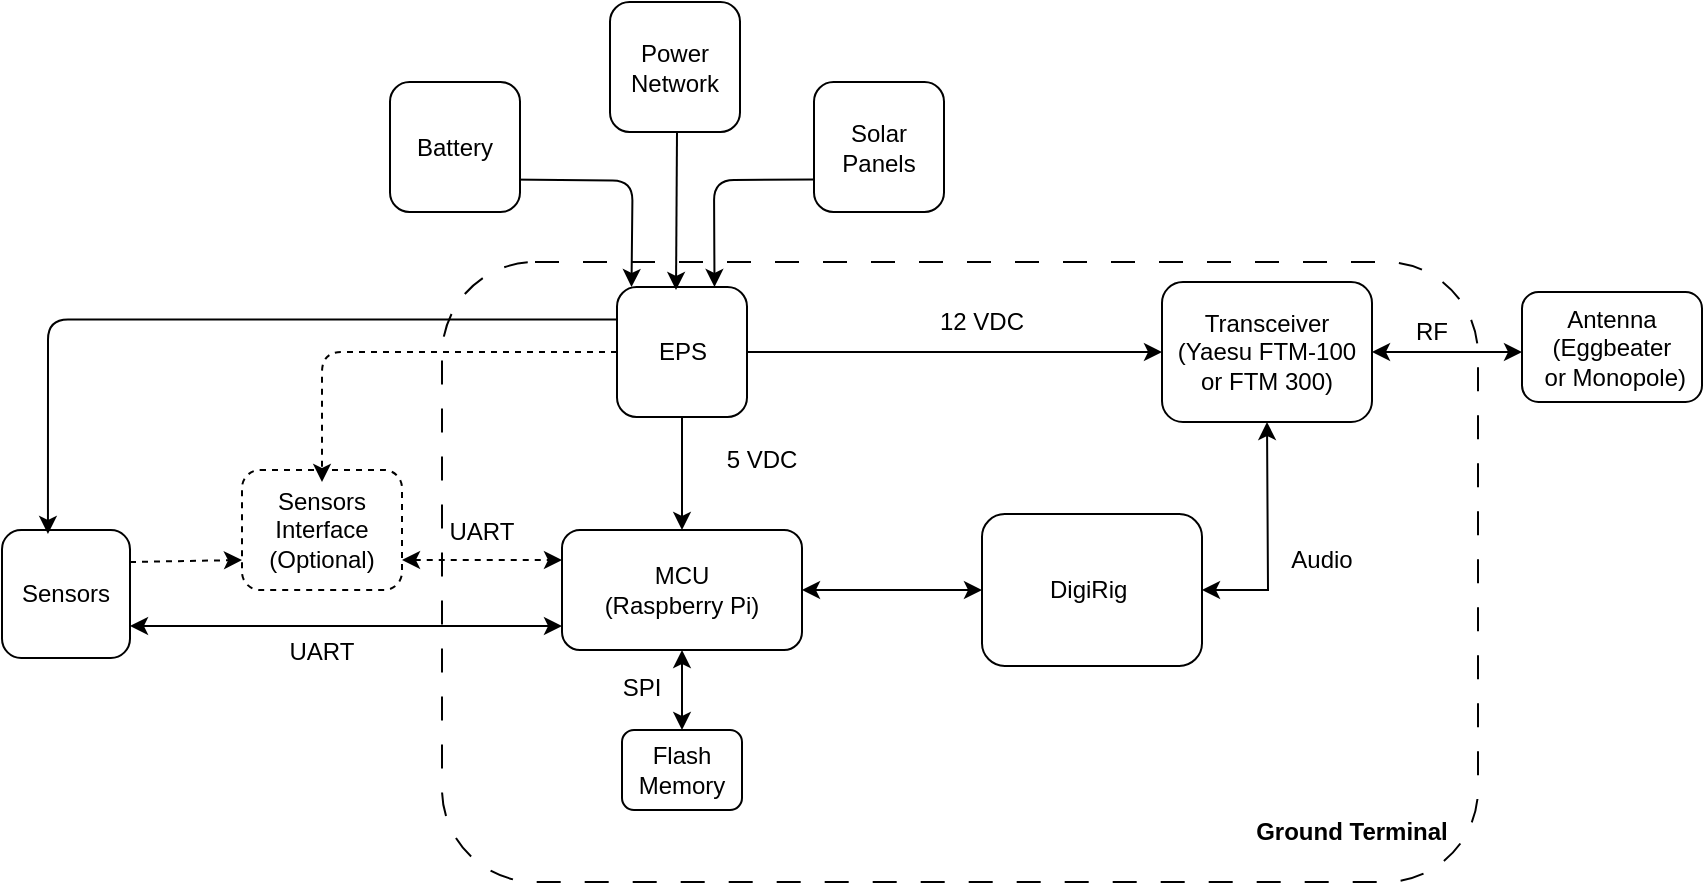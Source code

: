 <mxfile version="21.5.0" type="device">
  <diagram name="Page-1" id="nm1Ir9rzRCwb2qpTe-Ui">
    <mxGraphModel dx="1418" dy="820" grid="1" gridSize="10" guides="1" tooltips="1" connect="1" arrows="1" fold="1" page="1" pageScale="1" pageWidth="1169" pageHeight="827" background="none" math="0" shadow="0">
      <root>
        <mxCell id="0" />
        <mxCell id="1" parent="0" />
        <mxCell id="0MrqZ-hSudMxaLZ0jEUh-1" value="MCU&lt;br&gt;(Raspberry&amp;nbsp;Pi)" style="rounded=1;whiteSpace=wrap;html=1;labelBackgroundColor=none;" parent="1" vertex="1">
          <mxGeometry x="390" y="434" width="120" height="60" as="geometry" />
        </mxCell>
        <mxCell id="0MrqZ-hSudMxaLZ0jEUh-2" value="Flash&lt;br&gt;Memory" style="rounded=1;whiteSpace=wrap;html=1;labelBackgroundColor=none;" parent="1" vertex="1">
          <mxGeometry x="420" y="534" width="60" height="40" as="geometry" />
        </mxCell>
        <mxCell id="0MrqZ-hSudMxaLZ0jEUh-3" value="DigiRig&amp;nbsp;" style="rounded=1;whiteSpace=wrap;html=1;labelBackgroundColor=none;" parent="1" vertex="1">
          <mxGeometry x="600" y="426" width="110" height="76" as="geometry" />
        </mxCell>
        <mxCell id="0MrqZ-hSudMxaLZ0jEUh-6" value="Transceiver&lt;br&gt;(Yaesu FTM-100 or FTM 300)" style="rounded=1;whiteSpace=wrap;html=1;labelBackgroundColor=none;" parent="1" vertex="1">
          <mxGeometry x="690" y="310" width="105" height="70" as="geometry" />
        </mxCell>
        <mxCell id="0MrqZ-hSudMxaLZ0jEUh-7" value="Sensors &lt;br&gt;Interface&lt;br&gt;(Optional)" style="rounded=1;whiteSpace=wrap;html=1;dashed=1;labelBackgroundColor=none;" parent="1" vertex="1">
          <mxGeometry x="230" y="404" width="80" height="60" as="geometry" />
        </mxCell>
        <mxCell id="0MrqZ-hSudMxaLZ0jEUh-8" value="Sensors" style="whiteSpace=wrap;html=1;aspect=fixed;labelBackgroundColor=none;rounded=1;" parent="1" vertex="1">
          <mxGeometry x="110" y="434" width="64" height="64" as="geometry" />
        </mxCell>
        <mxCell id="0MrqZ-hSudMxaLZ0jEUh-9" value="" style="endArrow=classic;startArrow=classic;html=1;rounded=1;entryX=0.5;entryY=1;entryDx=0;entryDy=0;exitX=0.5;exitY=0;exitDx=0;exitDy=0;labelBackgroundColor=none;fontColor=default;" parent="1" source="0MrqZ-hSudMxaLZ0jEUh-2" target="0MrqZ-hSudMxaLZ0jEUh-1" edge="1">
          <mxGeometry width="50" height="50" relative="1" as="geometry">
            <mxPoint x="510" y="540" as="sourcePoint" />
            <mxPoint x="560" y="490" as="targetPoint" />
          </mxGeometry>
        </mxCell>
        <mxCell id="0MrqZ-hSudMxaLZ0jEUh-20" value="" style="endArrow=classic;startArrow=classic;html=1;rounded=1;exitX=1;exitY=0.75;exitDx=0;exitDy=0;entryX=0;entryY=0.25;entryDx=0;entryDy=0;dashed=1;labelBackgroundColor=none;fontColor=default;" parent="1" source="0MrqZ-hSudMxaLZ0jEUh-7" target="0MrqZ-hSudMxaLZ0jEUh-1" edge="1">
          <mxGeometry width="50" height="50" relative="1" as="geometry">
            <mxPoint x="390" y="470" as="sourcePoint" />
            <mxPoint x="390" y="458" as="targetPoint" />
          </mxGeometry>
        </mxCell>
        <mxCell id="0MrqZ-hSudMxaLZ0jEUh-21" value="" style="endArrow=classic;startArrow=classic;html=1;rounded=1;exitX=1;exitY=0.5;exitDx=0;exitDy=0;entryX=0;entryY=0.5;entryDx=0;entryDy=0;labelBackgroundColor=none;fontColor=default;" parent="1" source="0MrqZ-hSudMxaLZ0jEUh-1" target="0MrqZ-hSudMxaLZ0jEUh-3" edge="1">
          <mxGeometry width="50" height="50" relative="1" as="geometry">
            <mxPoint x="520" y="480" as="sourcePoint" />
            <mxPoint x="570" y="430" as="targetPoint" />
          </mxGeometry>
        </mxCell>
        <mxCell id="0MrqZ-hSudMxaLZ0jEUh-24" value="" style="endArrow=classic;html=1;rounded=1;entryX=0;entryY=0.75;entryDx=0;entryDy=0;exitX=1;exitY=0.25;exitDx=0;exitDy=0;dashed=1;labelBackgroundColor=none;fontColor=default;" parent="1" source="0MrqZ-hSudMxaLZ0jEUh-8" target="0MrqZ-hSudMxaLZ0jEUh-7" edge="1">
          <mxGeometry width="50" height="50" relative="1" as="geometry">
            <mxPoint x="450" y="470" as="sourcePoint" />
            <mxPoint x="500" y="420" as="targetPoint" />
          </mxGeometry>
        </mxCell>
        <mxCell id="0MrqZ-hSudMxaLZ0jEUh-33" value="Audio" style="text;html=1;strokeColor=none;fillColor=none;align=center;verticalAlign=middle;whiteSpace=wrap;rounded=1;labelBackgroundColor=none;" parent="1" vertex="1">
          <mxGeometry x="740" y="434" width="60" height="30" as="geometry" />
        </mxCell>
        <mxCell id="0MrqZ-hSudMxaLZ0jEUh-34" value="RF" style="text;html=1;strokeColor=none;fillColor=none;align=center;verticalAlign=middle;whiteSpace=wrap;rounded=1;labelBackgroundColor=none;" parent="1" vertex="1">
          <mxGeometry x="795" y="320" width="60" height="30" as="geometry" />
        </mxCell>
        <mxCell id="0MrqZ-hSudMxaLZ0jEUh-35" value="SPI" style="text;html=1;strokeColor=none;fillColor=none;align=center;verticalAlign=middle;whiteSpace=wrap;rounded=1;labelBackgroundColor=none;" parent="1" vertex="1">
          <mxGeometry x="400" y="498" width="60" height="30" as="geometry" />
        </mxCell>
        <mxCell id="0MrqZ-hSudMxaLZ0jEUh-36" value="UART" style="text;html=1;strokeColor=none;fillColor=none;align=center;verticalAlign=middle;whiteSpace=wrap;rounded=1;dashed=1;labelBackgroundColor=none;" parent="1" vertex="1">
          <mxGeometry x="320" y="420" width="60" height="30" as="geometry" />
        </mxCell>
        <mxCell id="0MrqZ-hSudMxaLZ0jEUh-37" value="" style="endArrow=classic;startArrow=classic;html=1;rounded=1;entryX=0;entryY=0.5;entryDx=0;entryDy=0;exitX=1;exitY=0.5;exitDx=0;exitDy=0;labelBackgroundColor=none;fontColor=default;" parent="1" source="0MrqZ-hSudMxaLZ0jEUh-6" edge="1">
          <mxGeometry width="50" height="50" relative="1" as="geometry">
            <mxPoint x="570" y="380" as="sourcePoint" />
            <mxPoint x="870" y="345" as="targetPoint" />
          </mxGeometry>
        </mxCell>
        <mxCell id="URhnjdvSwyCv8CokQgoo-11" style="edgeStyle=orthogonalEdgeStyle;rounded=1;orthogonalLoop=1;jettySize=auto;html=1;exitX=0;exitY=0.25;exitDx=0;exitDy=0;entryX=0.359;entryY=0.031;entryDx=0;entryDy=0;entryPerimeter=0;labelBackgroundColor=none;fontColor=default;" parent="1" source="0MrqZ-hSudMxaLZ0jEUh-39" target="0MrqZ-hSudMxaLZ0jEUh-8" edge="1">
          <mxGeometry relative="1" as="geometry" />
        </mxCell>
        <mxCell id="0MrqZ-hSudMxaLZ0jEUh-39" value="EPS" style="whiteSpace=wrap;html=1;aspect=fixed;labelBackgroundColor=none;rounded=1;" parent="1" vertex="1">
          <mxGeometry x="417.5" y="312.5" width="65" height="65" as="geometry" />
        </mxCell>
        <mxCell id="0MrqZ-hSudMxaLZ0jEUh-41" value="" style="endArrow=classic;html=1;rounded=1;entryX=0;entryY=0.5;entryDx=0;entryDy=0;exitX=1;exitY=0.5;exitDx=0;exitDy=0;labelBackgroundColor=none;fontColor=default;" parent="1" source="0MrqZ-hSudMxaLZ0jEUh-39" target="0MrqZ-hSudMxaLZ0jEUh-6" edge="1">
          <mxGeometry width="50" height="50" relative="1" as="geometry">
            <mxPoint x="490" y="500" as="sourcePoint" />
            <mxPoint x="540" y="450" as="targetPoint" />
          </mxGeometry>
        </mxCell>
        <mxCell id="0MrqZ-hSudMxaLZ0jEUh-49" value="" style="rounded=1;whiteSpace=wrap;html=1;fillColor=none;dashed=1;dashPattern=12 12;labelBackgroundColor=none;" parent="1" vertex="1">
          <mxGeometry x="330" y="300" width="518" height="310" as="geometry" />
        </mxCell>
        <mxCell id="0MrqZ-hSudMxaLZ0jEUh-45" value="" style="endArrow=classic;html=1;rounded=1;exitX=1;exitY=0.75;exitDx=0;exitDy=0;startArrow=classic;startFill=1;labelBackgroundColor=none;fontColor=default;" parent="1" source="0MrqZ-hSudMxaLZ0jEUh-8" edge="1">
          <mxGeometry width="50" height="50" relative="1" as="geometry">
            <mxPoint x="180" y="479" as="sourcePoint" />
            <mxPoint x="390" y="482" as="targetPoint" />
          </mxGeometry>
        </mxCell>
        <mxCell id="0MrqZ-hSudMxaLZ0jEUh-46" value="UART" style="text;html=1;strokeColor=none;fillColor=none;align=center;verticalAlign=middle;whiteSpace=wrap;rounded=1;dashed=1;labelBackgroundColor=none;" parent="1" vertex="1">
          <mxGeometry x="240" y="480" width="60" height="30" as="geometry" />
        </mxCell>
        <mxCell id="0MrqZ-hSudMxaLZ0jEUh-52" value="Antenna&lt;br&gt;(Eggbeater&lt;br&gt;&amp;nbsp;or Monopole)" style="rounded=1;whiteSpace=wrap;html=1;labelBackgroundColor=none;" parent="1" vertex="1">
          <mxGeometry x="870" y="315" width="90" height="55" as="geometry" />
        </mxCell>
        <mxCell id="URhnjdvSwyCv8CokQgoo-5" value="&lt;b&gt;Ground Terminal&lt;/b&gt;" style="text;html=1;strokeColor=none;fillColor=none;align=center;verticalAlign=middle;whiteSpace=wrap;rounded=1;labelBackgroundColor=none;" parent="1" vertex="1">
          <mxGeometry x="730" y="570" width="110" height="30" as="geometry" />
        </mxCell>
        <mxCell id="URhnjdvSwyCv8CokQgoo-6" value="" style="endArrow=classic;html=1;rounded=1;exitX=0.5;exitY=1;exitDx=0;exitDy=0;labelBackgroundColor=none;fontColor=default;" parent="1" source="0MrqZ-hSudMxaLZ0jEUh-39" target="0MrqZ-hSudMxaLZ0jEUh-1" edge="1">
          <mxGeometry width="50" height="50" relative="1" as="geometry">
            <mxPoint x="560" y="420" as="sourcePoint" />
            <mxPoint x="448" y="430" as="targetPoint" />
          </mxGeometry>
        </mxCell>
        <mxCell id="URhnjdvSwyCv8CokQgoo-7" value="12 VDC" style="text;html=1;strokeColor=none;fillColor=none;align=center;verticalAlign=middle;whiteSpace=wrap;rounded=1;labelBackgroundColor=none;" parent="1" vertex="1">
          <mxGeometry x="570" y="315" width="60" height="30" as="geometry" />
        </mxCell>
        <mxCell id="URhnjdvSwyCv8CokQgoo-8" value="5 VDC" style="text;html=1;strokeColor=none;fillColor=none;align=center;verticalAlign=middle;whiteSpace=wrap;rounded=1;labelBackgroundColor=none;" parent="1" vertex="1">
          <mxGeometry x="460" y="384" width="60" height="30" as="geometry" />
        </mxCell>
        <mxCell id="URhnjdvSwyCv8CokQgoo-9" value="" style="endArrow=classic;html=1;rounded=1;exitX=0;exitY=0.5;exitDx=0;exitDy=0;entryX=0.5;entryY=0.1;entryDx=0;entryDy=0;entryPerimeter=0;dashed=1;labelBackgroundColor=none;fontColor=default;" parent="1" source="0MrqZ-hSudMxaLZ0jEUh-39" target="0MrqZ-hSudMxaLZ0jEUh-7" edge="1">
          <mxGeometry width="50" height="50" relative="1" as="geometry">
            <mxPoint x="560" y="420" as="sourcePoint" />
            <mxPoint x="270" y="400" as="targetPoint" />
            <Array as="points">
              <mxPoint x="270" y="345" />
            </Array>
          </mxGeometry>
        </mxCell>
        <mxCell id="URhnjdvSwyCv8CokQgoo-17" style="edgeStyle=orthogonalEdgeStyle;rounded=1;orthogonalLoop=1;jettySize=auto;html=1;exitX=1;exitY=0.75;exitDx=0;exitDy=0;entryX=0.25;entryY=0;entryDx=0;entryDy=0;labelBackgroundColor=none;fontColor=default;" parent="1" edge="1">
          <mxGeometry relative="1" as="geometry">
            <mxPoint x="360" y="258.75" as="sourcePoint" />
            <mxPoint x="424.75" y="312.5" as="targetPoint" />
          </mxGeometry>
        </mxCell>
        <mxCell id="URhnjdvSwyCv8CokQgoo-12" value="Battery" style="whiteSpace=wrap;html=1;aspect=fixed;labelBackgroundColor=none;rounded=1;" parent="1" vertex="1">
          <mxGeometry x="304" y="210" width="65" height="65" as="geometry" />
        </mxCell>
        <mxCell id="URhnjdvSwyCv8CokQgoo-13" value="Power Network" style="whiteSpace=wrap;html=1;aspect=fixed;labelBackgroundColor=none;rounded=1;" parent="1" vertex="1">
          <mxGeometry x="414" y="170" width="65" height="65" as="geometry" />
        </mxCell>
        <mxCell id="URhnjdvSwyCv8CokQgoo-14" value="Solar Panels" style="whiteSpace=wrap;html=1;aspect=fixed;labelBackgroundColor=none;rounded=1;" parent="1" vertex="1">
          <mxGeometry x="516" y="210" width="65" height="65" as="geometry" />
        </mxCell>
        <mxCell id="URhnjdvSwyCv8CokQgoo-19" value="" style="endArrow=classic;html=1;rounded=1;exitX=0.5;exitY=1;exitDx=0;exitDy=0;entryX=0.377;entryY=0.023;entryDx=0;entryDy=0;entryPerimeter=0;labelBackgroundColor=none;fontColor=default;" parent="1" edge="1">
          <mxGeometry width="50" height="50" relative="1" as="geometry">
            <mxPoint x="447.5" y="235" as="sourcePoint" />
            <mxPoint x="447.005" y="313.995" as="targetPoint" />
          </mxGeometry>
        </mxCell>
        <mxCell id="URhnjdvSwyCv8CokQgoo-21" value="" style="endArrow=classic;html=1;rounded=1;exitX=0;exitY=0.75;exitDx=0;exitDy=0;entryX=0.75;entryY=0;entryDx=0;entryDy=0;labelBackgroundColor=none;fontColor=default;" parent="1" source="URhnjdvSwyCv8CokQgoo-14" target="0MrqZ-hSudMxaLZ0jEUh-39" edge="1">
          <mxGeometry width="50" height="50" relative="1" as="geometry">
            <mxPoint x="560" y="370" as="sourcePoint" />
            <mxPoint x="610" y="320" as="targetPoint" />
            <Array as="points">
              <mxPoint x="466" y="259" />
            </Array>
          </mxGeometry>
        </mxCell>
        <mxCell id="ZLJZeSsupnPpLZZdsZxJ-6" value="" style="endArrow=classic;startArrow=classic;html=1;rounded=0;entryX=0.5;entryY=1;entryDx=0;entryDy=0;exitX=1;exitY=0.5;exitDx=0;exitDy=0;" edge="1" parent="1" source="0MrqZ-hSudMxaLZ0jEUh-3" target="0MrqZ-hSudMxaLZ0jEUh-6">
          <mxGeometry width="50" height="50" relative="1" as="geometry">
            <mxPoint x="560" y="450" as="sourcePoint" />
            <mxPoint x="610" y="400" as="targetPoint" />
            <Array as="points">
              <mxPoint x="743" y="464" />
            </Array>
          </mxGeometry>
        </mxCell>
      </root>
    </mxGraphModel>
  </diagram>
</mxfile>
